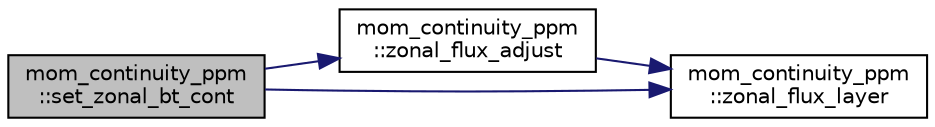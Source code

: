 digraph "mom_continuity_ppm::set_zonal_bt_cont"
{
 // INTERACTIVE_SVG=YES
 // LATEX_PDF_SIZE
  edge [fontname="Helvetica",fontsize="10",labelfontname="Helvetica",labelfontsize="10"];
  node [fontname="Helvetica",fontsize="10",shape=record];
  rankdir="LR";
  Node1 [label="mom_continuity_ppm\l::set_zonal_bt_cont",height=0.2,width=0.4,color="black", fillcolor="grey75", style="filled", fontcolor="black",tooltip="Sets a structure that describes the zonal barotropic volume or mass fluxes as a function of barotropi..."];
  Node1 -> Node2 [color="midnightblue",fontsize="10",style="solid",fontname="Helvetica"];
  Node2 [label="mom_continuity_ppm\l::zonal_flux_adjust",height=0.2,width=0.4,color="black", fillcolor="white", style="filled",URL="$namespacemom__continuity__ppm.html#a92727e6da5d660f09e7ed9abaa076b6e",tooltip="Returns the barotropic velocity adjustment that gives the desired barotropic (layer-summed) transport..."];
  Node2 -> Node3 [color="midnightblue",fontsize="10",style="solid",fontname="Helvetica"];
  Node3 [label="mom_continuity_ppm\l::zonal_flux_layer",height=0.2,width=0.4,color="black", fillcolor="white", style="filled",URL="$namespacemom__continuity__ppm.html#a0a12a5757ff16a83b8971cec715147e4",tooltip="Evaluates the zonal mass or volume fluxes in a layer."];
  Node1 -> Node3 [color="midnightblue",fontsize="10",style="solid",fontname="Helvetica"];
}
